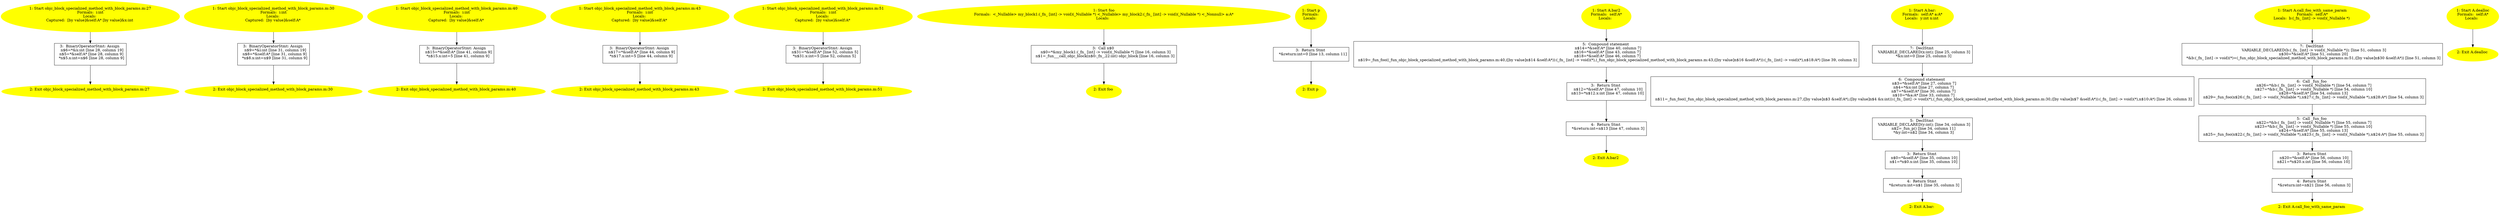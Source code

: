 /* @generated */
digraph cfg {
"objc_block_specialized_method_wit.f16868ddd5e62dc0_1" [label="1: Start objc_block_specialized_method_with_block_params.m:27\nFormals:  i:int\nLocals: \nCaptured:  [by value]&self:A* [by value]&x:int \n  " color=yellow style=filled]
	

	 "objc_block_specialized_method_wit.f16868ddd5e62dc0_1" -> "objc_block_specialized_method_wit.f16868ddd5e62dc0_3" ;
"objc_block_specialized_method_wit.f16868ddd5e62dc0_2" [label="2: Exit objc_block_specialized_method_with_block_params.m:27 \n  " color=yellow style=filled]
	

"objc_block_specialized_method_wit.f16868ddd5e62dc0_3" [label="3:  BinaryOperatorStmt: Assign \n   n$6=*&x:int [line 28, column 19]\n  n$5=*&self:A* [line 28, column 9]\n  *n$5.x:int=n$6 [line 28, column 9]\n " shape="box"]
	

	 "objc_block_specialized_method_wit.f16868ddd5e62dc0_3" -> "objc_block_specialized_method_wit.f16868ddd5e62dc0_2" ;
"objc_block_specialized_method_wit.d5579054493013ee_1" [label="1: Start objc_block_specialized_method_with_block_params.m:30\nFormals:  i:int\nLocals: \nCaptured:  [by value]&self:A* \n  " color=yellow style=filled]
	

	 "objc_block_specialized_method_wit.d5579054493013ee_1" -> "objc_block_specialized_method_wit.d5579054493013ee_3" ;
"objc_block_specialized_method_wit.d5579054493013ee_2" [label="2: Exit objc_block_specialized_method_with_block_params.m:30 \n  " color=yellow style=filled]
	

"objc_block_specialized_method_wit.d5579054493013ee_3" [label="3:  BinaryOperatorStmt: Assign \n   n$9=*&i:int [line 31, column 19]\n  n$8=*&self:A* [line 31, column 9]\n  *n$8.x:int=n$9 [line 31, column 9]\n " shape="box"]
	

	 "objc_block_specialized_method_wit.d5579054493013ee_3" -> "objc_block_specialized_method_wit.d5579054493013ee_2" ;
"objc_block_specialized_method_wit.866afacefb3561d4_1" [label="1: Start objc_block_specialized_method_with_block_params.m:40\nFormals:  i:int\nLocals: \nCaptured:  [by value]&self:A* \n  " color=yellow style=filled]
	

	 "objc_block_specialized_method_wit.866afacefb3561d4_1" -> "objc_block_specialized_method_wit.866afacefb3561d4_3" ;
"objc_block_specialized_method_wit.866afacefb3561d4_2" [label="2: Exit objc_block_specialized_method_with_block_params.m:40 \n  " color=yellow style=filled]
	

"objc_block_specialized_method_wit.866afacefb3561d4_3" [label="3:  BinaryOperatorStmt: Assign \n   n$15=*&self:A* [line 41, column 9]\n  *n$15.x:int=5 [line 41, column 9]\n " shape="box"]
	

	 "objc_block_specialized_method_wit.866afacefb3561d4_3" -> "objc_block_specialized_method_wit.866afacefb3561d4_2" ;
"objc_block_specialized_method_wit.667bc55797d1ca78_1" [label="1: Start objc_block_specialized_method_with_block_params.m:43\nFormals:  i:int\nLocals: \nCaptured:  [by value]&self:A* \n  " color=yellow style=filled]
	

	 "objc_block_specialized_method_wit.667bc55797d1ca78_1" -> "objc_block_specialized_method_wit.667bc55797d1ca78_3" ;
"objc_block_specialized_method_wit.667bc55797d1ca78_2" [label="2: Exit objc_block_specialized_method_with_block_params.m:43 \n  " color=yellow style=filled]
	

"objc_block_specialized_method_wit.667bc55797d1ca78_3" [label="3:  BinaryOperatorStmt: Assign \n   n$17=*&self:A* [line 44, column 9]\n  *n$17.x:int=5 [line 44, column 9]\n " shape="box"]
	

	 "objc_block_specialized_method_wit.667bc55797d1ca78_3" -> "objc_block_specialized_method_wit.667bc55797d1ca78_2" ;
"objc_block_specialized_method_wit.982152dd64690368_1" [label="1: Start objc_block_specialized_method_with_block_params.m:51\nFormals:  i:int\nLocals: \nCaptured:  [by value]&self:A* \n  " color=yellow style=filled]
	

	 "objc_block_specialized_method_wit.982152dd64690368_1" -> "objc_block_specialized_method_wit.982152dd64690368_3" ;
"objc_block_specialized_method_wit.982152dd64690368_2" [label="2: Exit objc_block_specialized_method_with_block_params.m:51 \n  " color=yellow style=filled]
	

"objc_block_specialized_method_wit.982152dd64690368_3" [label="3:  BinaryOperatorStmt: Assign \n   n$31=*&self:A* [line 52, column 5]\n  *n$31.x:int=5 [line 52, column 5]\n " shape="box"]
	

	 "objc_block_specialized_method_wit.982152dd64690368_3" -> "objc_block_specialized_method_wit.982152dd64690368_2" ;
"foo.acbd18db4cc2f85c_1" [label="1: Start foo\nFormals:  <_Nullable> my_block1:(_fn_ [int] -> void)(_Nullable *) <_Nullable> my_block2:(_fn_ [int] -> void)(_Nullable *) <_Nonnull> a:A*\nLocals:  \n  " color=yellow style=filled]
	

	 "foo.acbd18db4cc2f85c_1" -> "foo.acbd18db4cc2f85c_3" ;
"foo.acbd18db4cc2f85c_2" [label="2: Exit foo \n  " color=yellow style=filled]
	

"foo.acbd18db4cc2f85c_3" [label="3:  Call n$0 \n   n$0=*&my_block1:(_fn_ [int] -> void)(_Nullable *) [line 16, column 3]\n  n$1=_fun___call_objc_block(n$0:_fn_,22:int) objc_block [line 16, column 3]\n " shape="box"]
	

	 "foo.acbd18db4cc2f85c_3" -> "foo.acbd18db4cc2f85c_2" ;
"p.83878c9117133890_1" [label="1: Start p\nFormals: \nLocals:  \n  " color=yellow style=filled]
	

	 "p.83878c9117133890_1" -> "p.83878c9117133890_3" ;
"p.83878c9117133890_2" [label="2: Exit p \n  " color=yellow style=filled]
	

"p.83878c9117133890_3" [label="3:  Return Stmt \n   *&return:int=0 [line 13, column 11]\n " shape="box"]
	

	 "p.83878c9117133890_3" -> "p.83878c9117133890_2" ;
"bar2#A#[instance].2f0519276ed04788_1" [label="1: Start A.bar2\nFormals:  self:A*\nLocals:  \n  " color=yellow style=filled]
	

	 "bar2#A#[instance].2f0519276ed04788_1" -> "bar2#A#[instance].2f0519276ed04788_5" ;
"bar2#A#[instance].2f0519276ed04788_2" [label="2: Exit A.bar2 \n  " color=yellow style=filled]
	

"bar2#A#[instance].2f0519276ed04788_3" [label="3:  Return Stmt \n   n$12=*&self:A* [line 47, column 10]\n  n$13=*n$12.x:int [line 47, column 10]\n " shape="box"]
	

	 "bar2#A#[instance].2f0519276ed04788_3" -> "bar2#A#[instance].2f0519276ed04788_4" ;
"bar2#A#[instance].2f0519276ed04788_4" [label="4:  Return Stmt \n   *&return:int=n$13 [line 47, column 3]\n " shape="box"]
	

	 "bar2#A#[instance].2f0519276ed04788_4" -> "bar2#A#[instance].2f0519276ed04788_2" ;
"bar2#A#[instance].2f0519276ed04788_5" [label="5:  Compound statement \n   n$14=*&self:A* [line 40, column 7]\n  n$16=*&self:A* [line 43, column 7]\n  n$18=*&self:A* [line 46, column 7]\n  n$19=_fun_foo((_fun_objc_block_specialized_method_with_block_params.m:40,([by value]n$14 &self:A*)):(_fn_ [int] -> void)(*),(_fun_objc_block_specialized_method_with_block_params.m:43,([by value]n$16 &self:A*)):(_fn_ [int] -> void)(*),n$18:A*) [line 39, column 3]\n " shape="box"]
	

	 "bar2#A#[instance].2f0519276ed04788_5" -> "bar2#A#[instance].2f0519276ed04788_3" ;
"bar:#A(class A)#[instance].8e6cfff8b86359b6_1" [label="1: Start A.bar:\nFormals:  self:A* a:A*\nLocals:  y:int x:int \n  " color=yellow style=filled]
	

	 "bar:#A(class A)#[instance].8e6cfff8b86359b6_1" -> "bar:#A(class A)#[instance].8e6cfff8b86359b6_7" ;
"bar:#A(class A)#[instance].8e6cfff8b86359b6_2" [label="2: Exit A.bar: \n  " color=yellow style=filled]
	

"bar:#A(class A)#[instance].8e6cfff8b86359b6_3" [label="3:  Return Stmt \n   n$0=*&self:A* [line 35, column 10]\n  n$1=*n$0.x:int [line 35, column 10]\n " shape="box"]
	

	 "bar:#A(class A)#[instance].8e6cfff8b86359b6_3" -> "bar:#A(class A)#[instance].8e6cfff8b86359b6_4" ;
"bar:#A(class A)#[instance].8e6cfff8b86359b6_4" [label="4:  Return Stmt \n   *&return:int=n$1 [line 35, column 3]\n " shape="box"]
	

	 "bar:#A(class A)#[instance].8e6cfff8b86359b6_4" -> "bar:#A(class A)#[instance].8e6cfff8b86359b6_2" ;
"bar:#A(class A)#[instance].8e6cfff8b86359b6_5" [label="5:  DeclStmt \n   VARIABLE_DECLARED(y:int); [line 34, column 3]\n  n$2=_fun_p() [line 34, column 11]\n  *&y:int=n$2 [line 34, column 3]\n " shape="box"]
	

	 "bar:#A(class A)#[instance].8e6cfff8b86359b6_5" -> "bar:#A(class A)#[instance].8e6cfff8b86359b6_3" ;
"bar:#A(class A)#[instance].8e6cfff8b86359b6_6" [label="6:  Compound statement \n   n$3=*&self:A* [line 27, column 7]\n  n$4=*&x:int [line 27, column 7]\n  n$7=*&self:A* [line 30, column 7]\n  n$10=*&a:A* [line 33, column 7]\n  n$11=_fun_foo((_fun_objc_block_specialized_method_with_block_params.m:27,([by value]n$3 &self:A*),([by value]n$4 &x:int)):(_fn_ [int] -> void)(*),(_fun_objc_block_specialized_method_with_block_params.m:30,([by value]n$7 &self:A*)):(_fn_ [int] -> void)(*),n$10:A*) [line 26, column 3]\n " shape="box"]
	

	 "bar:#A(class A)#[instance].8e6cfff8b86359b6_6" -> "bar:#A(class A)#[instance].8e6cfff8b86359b6_5" ;
"bar:#A(class A)#[instance].8e6cfff8b86359b6_7" [label="7:  DeclStmt \n   VARIABLE_DECLARED(x:int); [line 25, column 3]\n  *&x:int=0 [line 25, column 3]\n " shape="box"]
	

	 "bar:#A(class A)#[instance].8e6cfff8b86359b6_7" -> "bar:#A(class A)#[instance].8e6cfff8b86359b6_6" ;
"call_foo_with_same_param#A#[insta.0f7e046192340a49_1" [label="1: Start A.call_foo_with_same_param\nFormals:  self:A*\nLocals:  b:(_fn_ [int] -> void)(_Nullable *) \n  " color=yellow style=filled]
	

	 "call_foo_with_same_param#A#[insta.0f7e046192340a49_1" -> "call_foo_with_same_param#A#[insta.0f7e046192340a49_7" ;
"call_foo_with_same_param#A#[insta.0f7e046192340a49_2" [label="2: Exit A.call_foo_with_same_param \n  " color=yellow style=filled]
	

"call_foo_with_same_param#A#[insta.0f7e046192340a49_3" [label="3:  Return Stmt \n   n$20=*&self:A* [line 56, column 10]\n  n$21=*n$20.x:int [line 56, column 10]\n " shape="box"]
	

	 "call_foo_with_same_param#A#[insta.0f7e046192340a49_3" -> "call_foo_with_same_param#A#[insta.0f7e046192340a49_4" ;
"call_foo_with_same_param#A#[insta.0f7e046192340a49_4" [label="4:  Return Stmt \n   *&return:int=n$21 [line 56, column 3]\n " shape="box"]
	

	 "call_foo_with_same_param#A#[insta.0f7e046192340a49_4" -> "call_foo_with_same_param#A#[insta.0f7e046192340a49_2" ;
"call_foo_with_same_param#A#[insta.0f7e046192340a49_5" [label="5:  Call _fun_foo \n   n$22=*&b:(_fn_ [int] -> void)(_Nullable *) [line 55, column 7]\n  n$23=*&b:(_fn_ [int] -> void)(_Nullable *) [line 55, column 10]\n  n$24=*&self:A* [line 55, column 13]\n  n$25=_fun_foo(n$22:(_fn_ [int] -> void)(_Nullable *),n$23:(_fn_ [int] -> void)(_Nullable *),n$24:A*) [line 55, column 3]\n " shape="box"]
	

	 "call_foo_with_same_param#A#[insta.0f7e046192340a49_5" -> "call_foo_with_same_param#A#[insta.0f7e046192340a49_3" ;
"call_foo_with_same_param#A#[insta.0f7e046192340a49_6" [label="6:  Call _fun_foo \n   n$26=*&b:(_fn_ [int] -> void)(_Nullable *) [line 54, column 7]\n  n$27=*&b:(_fn_ [int] -> void)(_Nullable *) [line 54, column 10]\n  n$28=*&self:A* [line 54, column 13]\n  n$29=_fun_foo(n$26:(_fn_ [int] -> void)(_Nullable *),n$27:(_fn_ [int] -> void)(_Nullable *),n$28:A*) [line 54, column 3]\n " shape="box"]
	

	 "call_foo_with_same_param#A#[insta.0f7e046192340a49_6" -> "call_foo_with_same_param#A#[insta.0f7e046192340a49_5" ;
"call_foo_with_same_param#A#[insta.0f7e046192340a49_7" [label="7:  DeclStmt \n   VARIABLE_DECLARED(b:(_fn_ [int] -> void)(_Nullable *)); [line 51, column 3]\n  n$30=*&self:A* [line 51, column 20]\n  *&b:(_fn_ [int] -> void)(*)=(_fun_objc_block_specialized_method_with_block_params.m:51,([by value]n$30 &self:A*)) [line 51, column 3]\n " shape="box"]
	

	 "call_foo_with_same_param#A#[insta.0f7e046192340a49_7" -> "call_foo_with_same_param#A#[insta.0f7e046192340a49_6" ;
"dealloc#A#[instance].cb1004dc8428c0dc_1" [label="1: Start A.dealloc\nFormals:  self:A*\nLocals:  \n  " color=yellow style=filled]
	

	 "dealloc#A#[instance].cb1004dc8428c0dc_1" -> "dealloc#A#[instance].cb1004dc8428c0dc_2" ;
"dealloc#A#[instance].cb1004dc8428c0dc_2" [label="2: Exit A.dealloc \n  " color=yellow style=filled]
	

}
